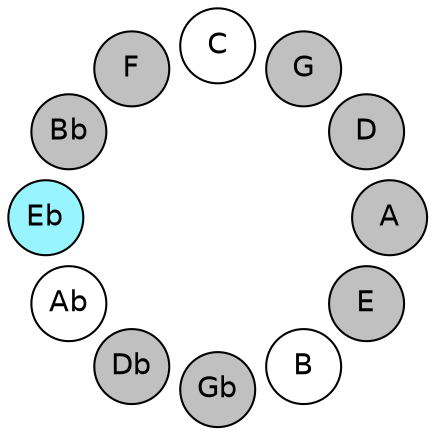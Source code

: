 
graph {

layout = circo;
mindist = .1

node [shape = circle, fontname = Helvetica, margin = 0, style = filled]
edge [style=invis]

subgraph 1 {
	E -- B -- Gb -- Db -- Ab -- Eb -- Bb -- F -- C -- G -- D -- A -- E
}

E [fillcolor = gray];
B [fillcolor = white];
Gb [fillcolor = gray];
Db [fillcolor = gray];
Ab [fillcolor = white];
Eb [fillcolor = cadetblue1];
Bb [fillcolor = gray];
F [fillcolor = gray];
C [fillcolor = white];
G [fillcolor = gray];
D [fillcolor = gray];
A [fillcolor = gray];
}
